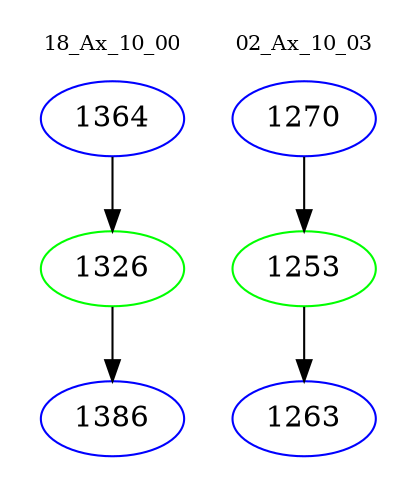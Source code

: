 digraph{
subgraph cluster_0 {
color = white
label = "18_Ax_10_00";
fontsize=10;
T0_1364 [label="1364", color="blue"]
T0_1364 -> T0_1326 [color="black"]
T0_1326 [label="1326", color="green"]
T0_1326 -> T0_1386 [color="black"]
T0_1386 [label="1386", color="blue"]
}
subgraph cluster_1 {
color = white
label = "02_Ax_10_03";
fontsize=10;
T1_1270 [label="1270", color="blue"]
T1_1270 -> T1_1253 [color="black"]
T1_1253 [label="1253", color="green"]
T1_1253 -> T1_1263 [color="black"]
T1_1263 [label="1263", color="blue"]
}
}
